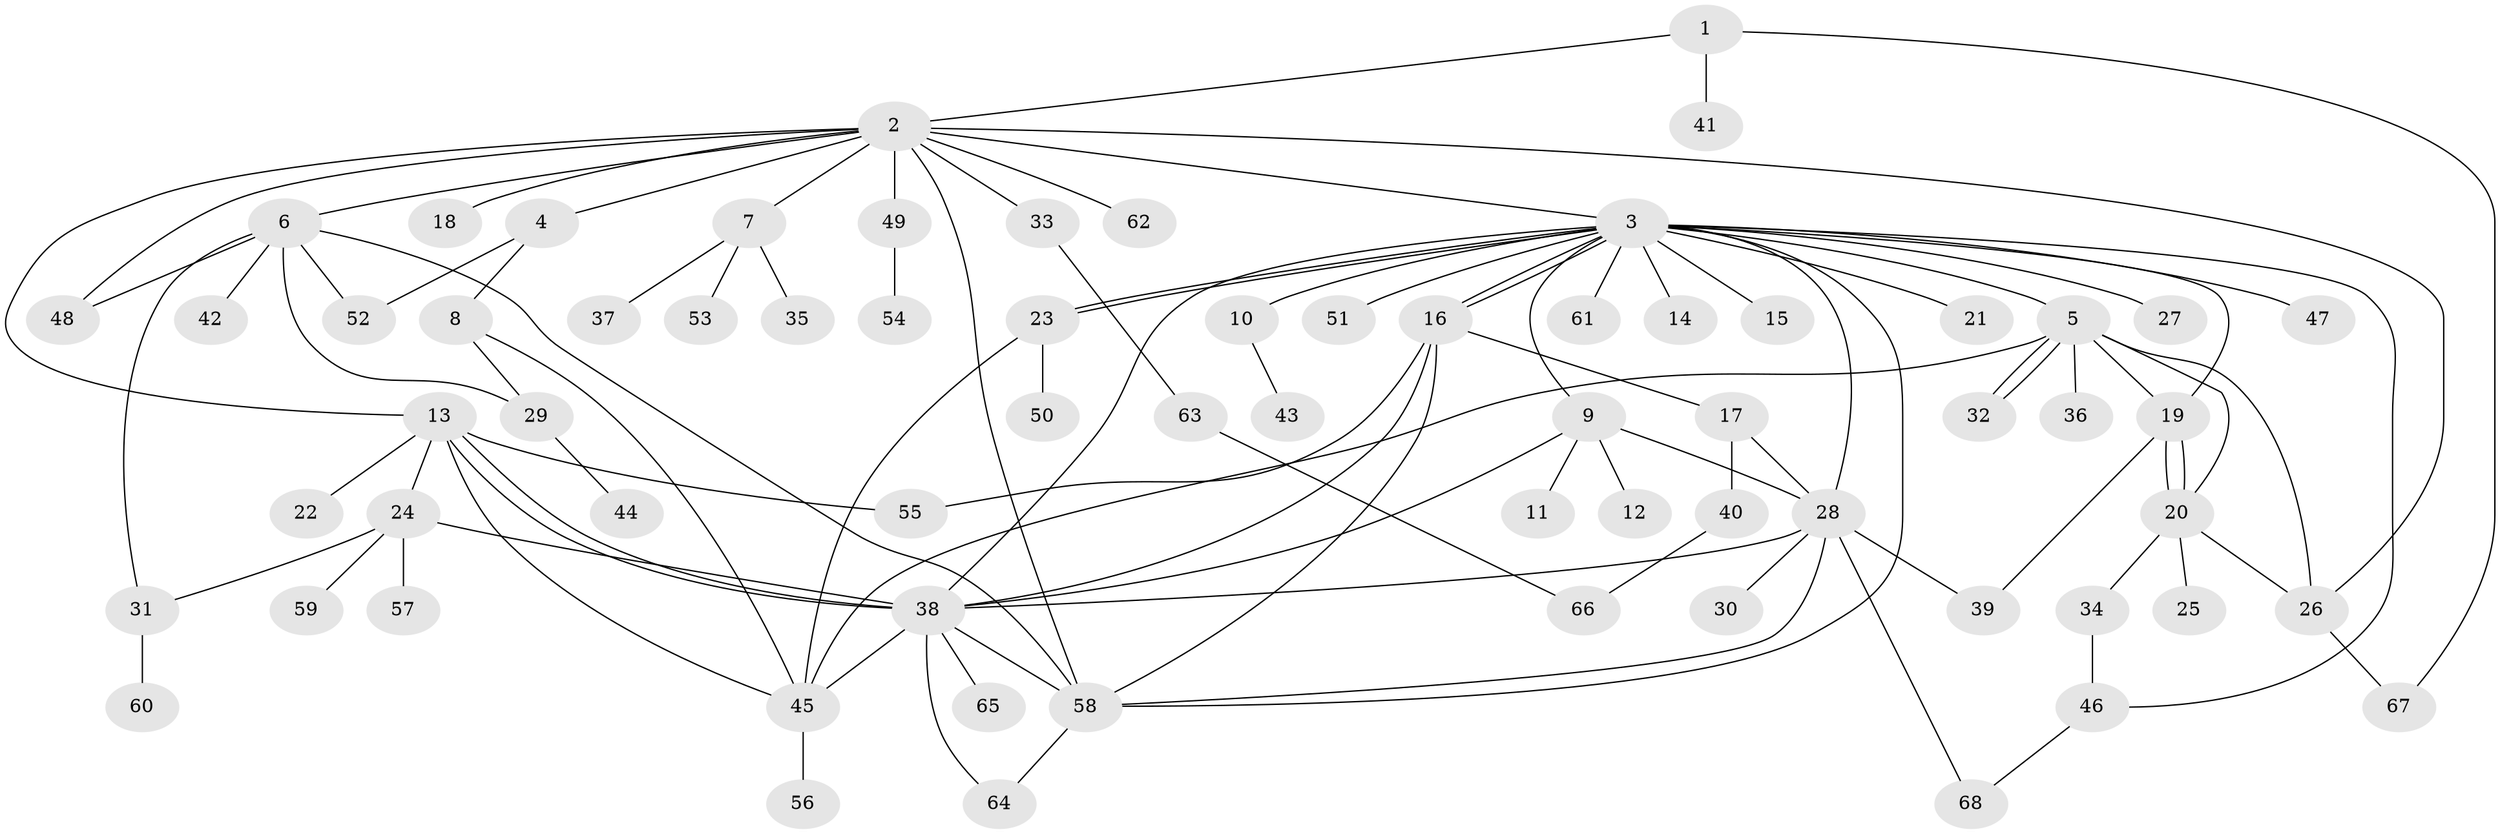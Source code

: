 // Generated by graph-tools (version 1.1) at 2025/14/03/09/25 04:14:47]
// undirected, 68 vertices, 103 edges
graph export_dot {
graph [start="1"]
  node [color=gray90,style=filled];
  1;
  2;
  3;
  4;
  5;
  6;
  7;
  8;
  9;
  10;
  11;
  12;
  13;
  14;
  15;
  16;
  17;
  18;
  19;
  20;
  21;
  22;
  23;
  24;
  25;
  26;
  27;
  28;
  29;
  30;
  31;
  32;
  33;
  34;
  35;
  36;
  37;
  38;
  39;
  40;
  41;
  42;
  43;
  44;
  45;
  46;
  47;
  48;
  49;
  50;
  51;
  52;
  53;
  54;
  55;
  56;
  57;
  58;
  59;
  60;
  61;
  62;
  63;
  64;
  65;
  66;
  67;
  68;
  1 -- 2;
  1 -- 41;
  1 -- 67;
  2 -- 3;
  2 -- 4;
  2 -- 6;
  2 -- 7;
  2 -- 13;
  2 -- 18;
  2 -- 26;
  2 -- 33;
  2 -- 48;
  2 -- 49;
  2 -- 58;
  2 -- 62;
  3 -- 5;
  3 -- 9;
  3 -- 10;
  3 -- 14;
  3 -- 15;
  3 -- 16;
  3 -- 16;
  3 -- 19;
  3 -- 21;
  3 -- 23;
  3 -- 23;
  3 -- 27;
  3 -- 28;
  3 -- 38;
  3 -- 46;
  3 -- 47;
  3 -- 51;
  3 -- 58;
  3 -- 61;
  4 -- 8;
  4 -- 52;
  5 -- 19;
  5 -- 20;
  5 -- 26;
  5 -- 32;
  5 -- 32;
  5 -- 36;
  5 -- 45;
  6 -- 29;
  6 -- 31;
  6 -- 42;
  6 -- 48;
  6 -- 52;
  6 -- 58;
  7 -- 35;
  7 -- 37;
  7 -- 53;
  8 -- 29;
  8 -- 45;
  9 -- 11;
  9 -- 12;
  9 -- 28;
  9 -- 38;
  10 -- 43;
  13 -- 22;
  13 -- 24;
  13 -- 38;
  13 -- 38;
  13 -- 45;
  13 -- 55;
  16 -- 17;
  16 -- 38;
  16 -- 55;
  16 -- 58;
  17 -- 28;
  17 -- 40;
  19 -- 20;
  19 -- 20;
  19 -- 39;
  20 -- 25;
  20 -- 26;
  20 -- 34;
  23 -- 45;
  23 -- 50;
  24 -- 31;
  24 -- 38;
  24 -- 57;
  24 -- 59;
  26 -- 67;
  28 -- 30;
  28 -- 38;
  28 -- 39;
  28 -- 58;
  28 -- 68;
  29 -- 44;
  31 -- 60;
  33 -- 63;
  34 -- 46;
  38 -- 45;
  38 -- 58;
  38 -- 64;
  38 -- 65;
  40 -- 66;
  45 -- 56;
  46 -- 68;
  49 -- 54;
  58 -- 64;
  63 -- 66;
}
